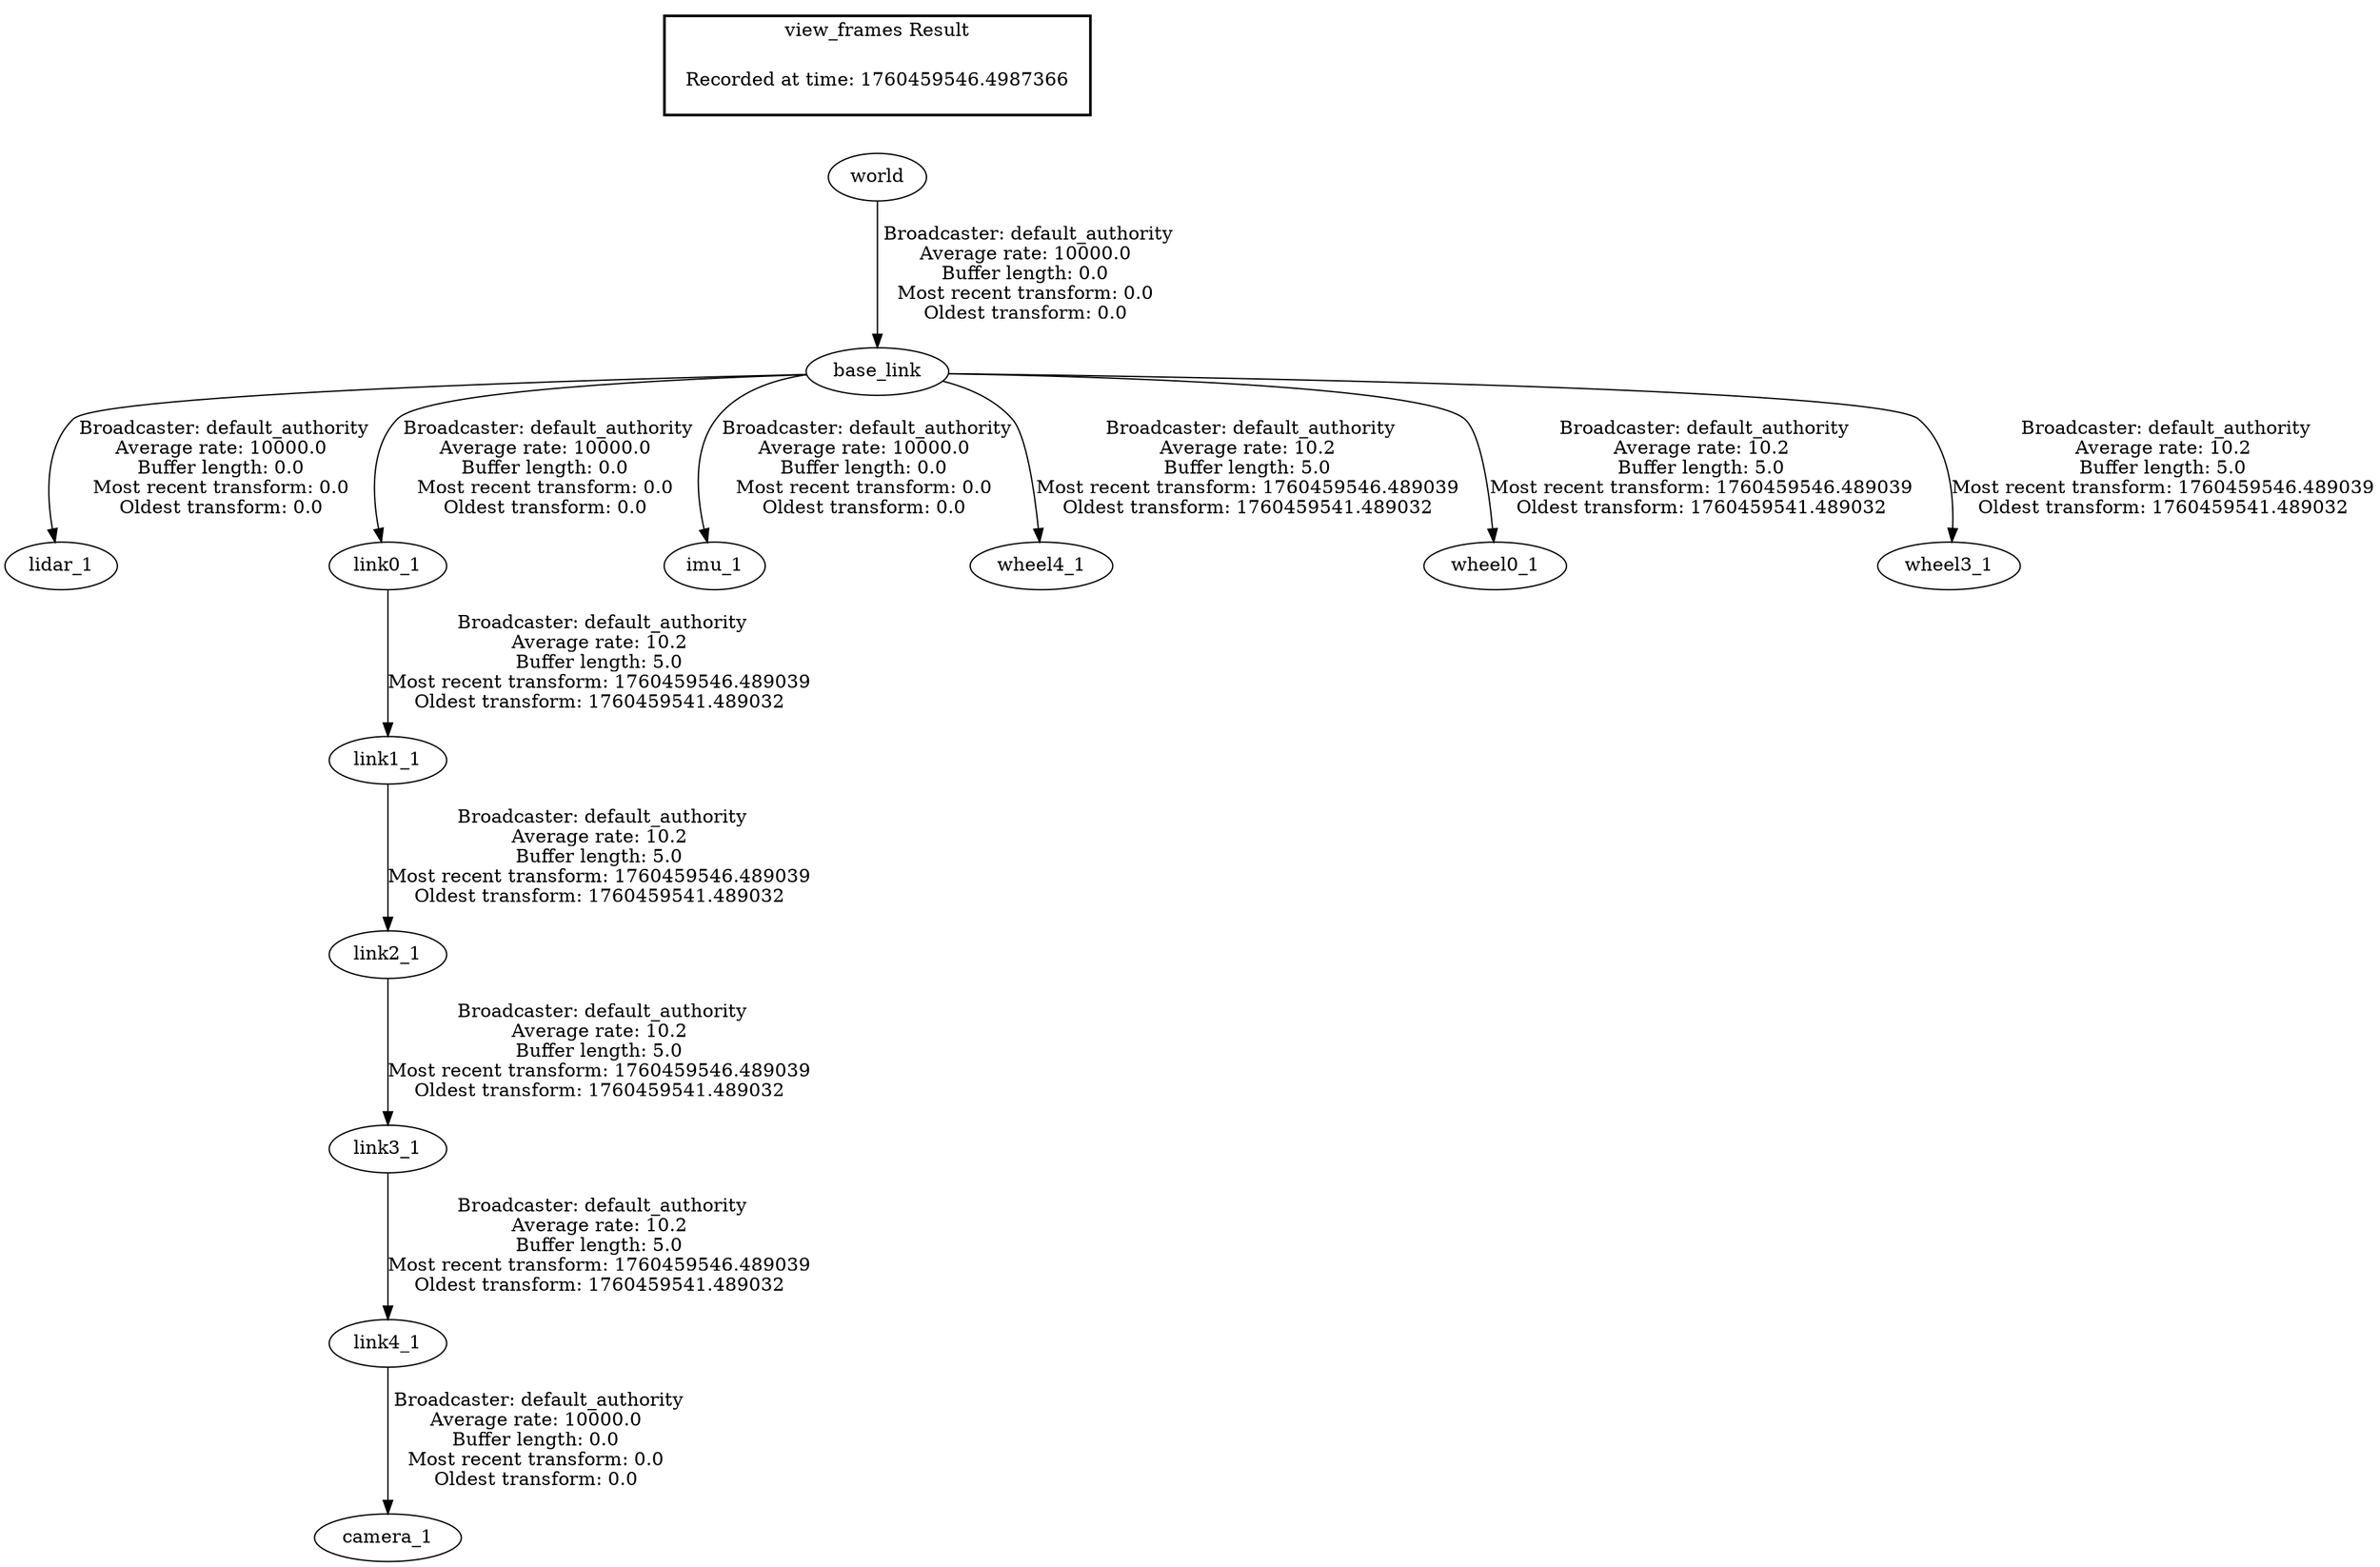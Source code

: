 digraph G {
"world" -> "base_link"[label=" Broadcaster: default_authority\nAverage rate: 10000.0\nBuffer length: 0.0\nMost recent transform: 0.0\nOldest transform: 0.0\n"];
"link4_1" -> "camera_1"[label=" Broadcaster: default_authority\nAverage rate: 10000.0\nBuffer length: 0.0\nMost recent transform: 0.0\nOldest transform: 0.0\n"];
"link3_1" -> "link4_1"[label=" Broadcaster: default_authority\nAverage rate: 10.2\nBuffer length: 5.0\nMost recent transform: 1760459546.489039\nOldest transform: 1760459541.489032\n"];
"base_link" -> "lidar_1"[label=" Broadcaster: default_authority\nAverage rate: 10000.0\nBuffer length: 0.0\nMost recent transform: 0.0\nOldest transform: 0.0\n"];
"base_link" -> "link0_1"[label=" Broadcaster: default_authority\nAverage rate: 10000.0\nBuffer length: 0.0\nMost recent transform: 0.0\nOldest transform: 0.0\n"];
"base_link" -> "imu_1"[label=" Broadcaster: default_authority\nAverage rate: 10000.0\nBuffer length: 0.0\nMost recent transform: 0.0\nOldest transform: 0.0\n"];
"link0_1" -> "link1_1"[label=" Broadcaster: default_authority\nAverage rate: 10.2\nBuffer length: 5.0\nMost recent transform: 1760459546.489039\nOldest transform: 1760459541.489032\n"];
"link1_1" -> "link2_1"[label=" Broadcaster: default_authority\nAverage rate: 10.2\nBuffer length: 5.0\nMost recent transform: 1760459546.489039\nOldest transform: 1760459541.489032\n"];
"link2_1" -> "link3_1"[label=" Broadcaster: default_authority\nAverage rate: 10.2\nBuffer length: 5.0\nMost recent transform: 1760459546.489039\nOldest transform: 1760459541.489032\n"];
"base_link" -> "wheel4_1"[label=" Broadcaster: default_authority\nAverage rate: 10.2\nBuffer length: 5.0\nMost recent transform: 1760459546.489039\nOldest transform: 1760459541.489032\n"];
"base_link" -> "wheel0_1"[label=" Broadcaster: default_authority\nAverage rate: 10.2\nBuffer length: 5.0\nMost recent transform: 1760459546.489039\nOldest transform: 1760459541.489032\n"];
"base_link" -> "wheel3_1"[label=" Broadcaster: default_authority\nAverage rate: 10.2\nBuffer length: 5.0\nMost recent transform: 1760459546.489039\nOldest transform: 1760459541.489032\n"];
edge [style=invis];
 subgraph cluster_legend { style=bold; color=black; label ="view_frames Result";
"Recorded at time: 1760459546.4987366"[ shape=plaintext ] ;
}->"world";
}